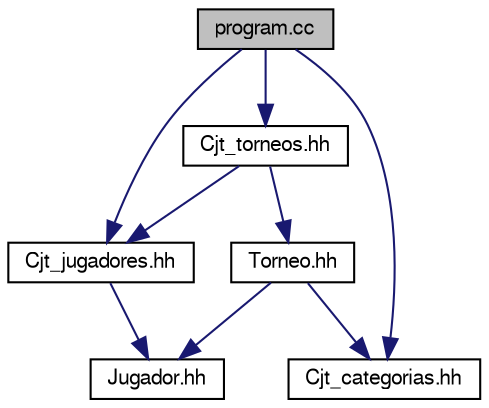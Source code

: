 digraph "program.cc"
{
 // LATEX_PDF_SIZE
  edge [fontname="FreeSans",fontsize="10",labelfontname="FreeSans",labelfontsize="10"];
  node [fontname="FreeSans",fontsize="10",shape=record];
  Node1 [label="program.cc",height=0.2,width=0.4,color="black", fillcolor="grey75", style="filled", fontcolor="black",tooltip=" "];
  Node1 -> Node2 [color="midnightblue",fontsize="10",style="solid",fontname="FreeSans"];
  Node2 [label="Cjt_jugadores.hh",height=0.2,width=0.4,color="black", fillcolor="white", style="filled",URL="$_cjt__jugadores_8hh.html",tooltip="Especificación de la clase Cjt_jugadores."];
  Node2 -> Node3 [color="midnightblue",fontsize="10",style="solid",fontname="FreeSans"];
  Node3 [label="Jugador.hh",height=0.2,width=0.4,color="black", fillcolor="white", style="filled",URL="$_jugador_8hh.html",tooltip="Especificación de la clase Jugador."];
  Node1 -> Node4 [color="midnightblue",fontsize="10",style="solid",fontname="FreeSans"];
  Node4 [label="Cjt_torneos.hh",height=0.2,width=0.4,color="black", fillcolor="white", style="filled",URL="$_cjt__torneos_8hh.html",tooltip="Especificación de la clase Cjt_torneos."];
  Node4 -> Node2 [color="midnightblue",fontsize="10",style="solid",fontname="FreeSans"];
  Node4 -> Node5 [color="midnightblue",fontsize="10",style="solid",fontname="FreeSans"];
  Node5 [label="Torneo.hh",height=0.2,width=0.4,color="black", fillcolor="white", style="filled",URL="$_torneo_8hh.html",tooltip="Especificación de la clase Torneo."];
  Node5 -> Node3 [color="midnightblue",fontsize="10",style="solid",fontname="FreeSans"];
  Node5 -> Node6 [color="midnightblue",fontsize="10",style="solid",fontname="FreeSans"];
  Node6 [label="Cjt_categorias.hh",height=0.2,width=0.4,color="black", fillcolor="white", style="filled",URL="$_cjt__categorias_8hh.html",tooltip="Especificación de la clase Cjt_categorias."];
  Node1 -> Node6 [color="midnightblue",fontsize="10",style="solid",fontname="FreeSans"];
}
